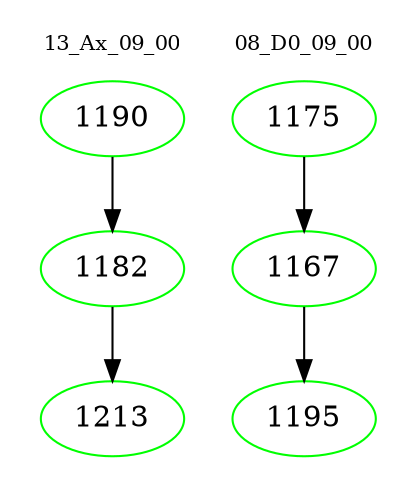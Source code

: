 digraph{
subgraph cluster_0 {
color = white
label = "13_Ax_09_00";
fontsize=10;
T0_1190 [label="1190", color="green"]
T0_1190 -> T0_1182 [color="black"]
T0_1182 [label="1182", color="green"]
T0_1182 -> T0_1213 [color="black"]
T0_1213 [label="1213", color="green"]
}
subgraph cluster_1 {
color = white
label = "08_D0_09_00";
fontsize=10;
T1_1175 [label="1175", color="green"]
T1_1175 -> T1_1167 [color="black"]
T1_1167 [label="1167", color="green"]
T1_1167 -> T1_1195 [color="black"]
T1_1195 [label="1195", color="green"]
}
}
